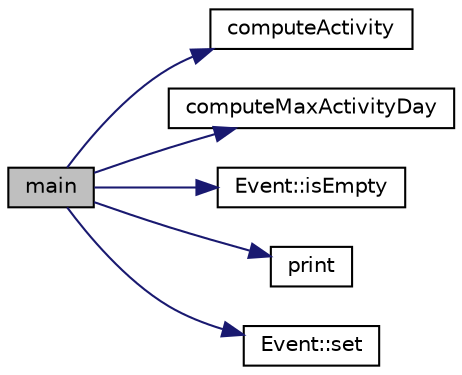digraph "main"
{
 // LATEX_PDF_SIZE
  edge [fontname="Helvetica",fontsize="10",labelfontname="Helvetica",labelfontsize="10"];
  node [fontname="Helvetica",fontsize="10",shape=record];
  rankdir="LR";
  Node1 [label="main",height=0.2,width=0.4,color="black", fillcolor="grey75", style="filled", fontcolor="black",tooltip="The main function of the program carries out the following procedure."];
  Node1 -> Node2 [color="midnightblue",fontsize="10",style="solid",fontname="Helvetica"];
  Node2 [label="computeActivity",height=0.2,width=0.4,color="black", fillcolor="white", style="filled",URL="$main_8cpp.html#a257f51fa47933f108226f8c281d06bd2",tooltip="Update the counter per week day (value in 0..6) for every event found . It also shows the computed va..."];
  Node1 -> Node3 [color="midnightblue",fontsize="10",style="solid",fontname="Helvetica"];
  Node3 [label="computeMaxActivityDay",height=0.2,width=0.4,color="black", fillcolor="white", style="filled",URL="$main_8cpp.html#aea9a8497f53cd708c33d9b2a5efb0204",tooltip="Compute the max number of activity events, and the day on which is produced."];
  Node1 -> Node4 [color="midnightblue",fontsize="10",style="solid",fontname="Helvetica"];
  Node4 [label="Event::isEmpty",height=0.2,width=0.4,color="black", fillcolor="white", style="filled",URL="$classEvent.html#ae0da185c1abc7223f0bd0184e0937c24",tooltip="verifies if the object is considered empty, when any (one) of the fields are set to the default value..."];
  Node1 -> Node5 [color="midnightblue",fontsize="10",style="solid",fontname="Helvetica"];
  Node5 [label="print",height=0.2,width=0.4,color="black", fillcolor="white", style="filled",URL="$main_8cpp.html#a563289ecc8833a85499bfda52717dcf3",tooltip="displays the content of the array by using the method to_string that easy to transfer data to stream...."];
  Node1 -> Node6 [color="midnightblue",fontsize="10",style="solid",fontname="Helvetica"];
  Node6 [label="Event::set",height=0.2,width=0.4,color="black", fillcolor="white", style="filled",URL="$classEvent.html#a0c00543bfef818a103e68b9a71d0943d",tooltip="It sets all the data members from a line that describe the event."];
}
